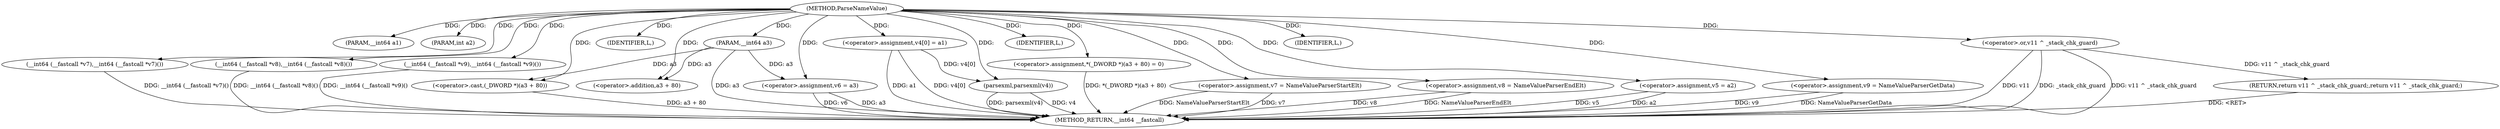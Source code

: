 digraph ParseNameValue {  
"1000109" [label = "(METHOD,ParseNameValue)" ]
"1000159" [label = "(METHOD_RETURN,__int64 __fastcall)" ]
"1000110" [label = "(PARAM,__int64 a1)" ]
"1000111" [label = "(PARAM,int a2)" ]
"1000112" [label = "(PARAM,__int64 a3)" ]
"1000117" [label = "(__int64 (__fastcall *v7),__int64 (__fastcall *v7)())" ]
"1000118" [label = "(__int64 (__fastcall *v8),__int64 (__fastcall *v8)())" ]
"1000119" [label = "(__int64 (__fastcall *v9),__int64 (__fastcall *v9)())" ]
"1000122" [label = "(IDENTIFIER,L,)" ]
"1000123" [label = "(<operator>.assignment,v4[0] = a1)" ]
"1000128" [label = "(<operator>.assignment,*(_DWORD *)(a3 + 80) = 0)" ]
"1000130" [label = "(<operator>.cast,(_DWORD *)(a3 + 80))" ]
"1000132" [label = "(<operator>.addition,a3 + 80)" ]
"1000136" [label = "(<operator>.assignment,v7 = NameValueParserStartElt)" ]
"1000139" [label = "(IDENTIFIER,L,)" ]
"1000140" [label = "(<operator>.assignment,v8 = NameValueParserEndElt)" ]
"1000143" [label = "(<operator>.assignment,v5 = a2)" ]
"1000146" [label = "(<operator>.assignment,v9 = NameValueParserGetData)" ]
"1000149" [label = "(<operator>.assignment,v6 = a3)" ]
"1000152" [label = "(IDENTIFIER,L,)" ]
"1000153" [label = "(parsexml,parsexml(v4))" ]
"1000155" [label = "(RETURN,return v11 ^ _stack_chk_guard;,return v11 ^ _stack_chk_guard;)" ]
"1000156" [label = "(<operator>.or,v11 ^ _stack_chk_guard)" ]
  "1000155" -> "1000159"  [ label = "DDG: <RET>"] 
  "1000123" -> "1000159"  [ label = "DDG: v4[0]"] 
  "1000156" -> "1000159"  [ label = "DDG: v11"] 
  "1000119" -> "1000159"  [ label = "DDG: __int64 (__fastcall *v9)()"] 
  "1000153" -> "1000159"  [ label = "DDG: parsexml(v4)"] 
  "1000156" -> "1000159"  [ label = "DDG: _stack_chk_guard"] 
  "1000136" -> "1000159"  [ label = "DDG: NameValueParserStartElt"] 
  "1000140" -> "1000159"  [ label = "DDG: v8"] 
  "1000156" -> "1000159"  [ label = "DDG: v11 ^ _stack_chk_guard"] 
  "1000143" -> "1000159"  [ label = "DDG: v5"] 
  "1000117" -> "1000159"  [ label = "DDG: __int64 (__fastcall *v7)()"] 
  "1000123" -> "1000159"  [ label = "DDG: a1"] 
  "1000118" -> "1000159"  [ label = "DDG: __int64 (__fastcall *v8)()"] 
  "1000140" -> "1000159"  [ label = "DDG: NameValueParserEndElt"] 
  "1000136" -> "1000159"  [ label = "DDG: v7"] 
  "1000149" -> "1000159"  [ label = "DDG: v6"] 
  "1000146" -> "1000159"  [ label = "DDG: v9"] 
  "1000146" -> "1000159"  [ label = "DDG: NameValueParserGetData"] 
  "1000143" -> "1000159"  [ label = "DDG: a2"] 
  "1000128" -> "1000159"  [ label = "DDG: *(_DWORD *)(a3 + 80)"] 
  "1000112" -> "1000159"  [ label = "DDG: a3"] 
  "1000153" -> "1000159"  [ label = "DDG: v4"] 
  "1000149" -> "1000159"  [ label = "DDG: a3"] 
  "1000130" -> "1000159"  [ label = "DDG: a3 + 80"] 
  "1000109" -> "1000110"  [ label = "DDG: "] 
  "1000109" -> "1000111"  [ label = "DDG: "] 
  "1000109" -> "1000112"  [ label = "DDG: "] 
  "1000109" -> "1000117"  [ label = "DDG: "] 
  "1000109" -> "1000118"  [ label = "DDG: "] 
  "1000109" -> "1000119"  [ label = "DDG: "] 
  "1000109" -> "1000122"  [ label = "DDG: "] 
  "1000109" -> "1000123"  [ label = "DDG: "] 
  "1000109" -> "1000128"  [ label = "DDG: "] 
  "1000112" -> "1000130"  [ label = "DDG: a3"] 
  "1000109" -> "1000130"  [ label = "DDG: "] 
  "1000112" -> "1000132"  [ label = "DDG: a3"] 
  "1000109" -> "1000132"  [ label = "DDG: "] 
  "1000109" -> "1000136"  [ label = "DDG: "] 
  "1000109" -> "1000139"  [ label = "DDG: "] 
  "1000109" -> "1000140"  [ label = "DDG: "] 
  "1000109" -> "1000143"  [ label = "DDG: "] 
  "1000109" -> "1000146"  [ label = "DDG: "] 
  "1000112" -> "1000149"  [ label = "DDG: a3"] 
  "1000109" -> "1000149"  [ label = "DDG: "] 
  "1000109" -> "1000152"  [ label = "DDG: "] 
  "1000123" -> "1000153"  [ label = "DDG: v4[0]"] 
  "1000109" -> "1000153"  [ label = "DDG: "] 
  "1000156" -> "1000155"  [ label = "DDG: v11 ^ _stack_chk_guard"] 
  "1000109" -> "1000156"  [ label = "DDG: "] 
}
